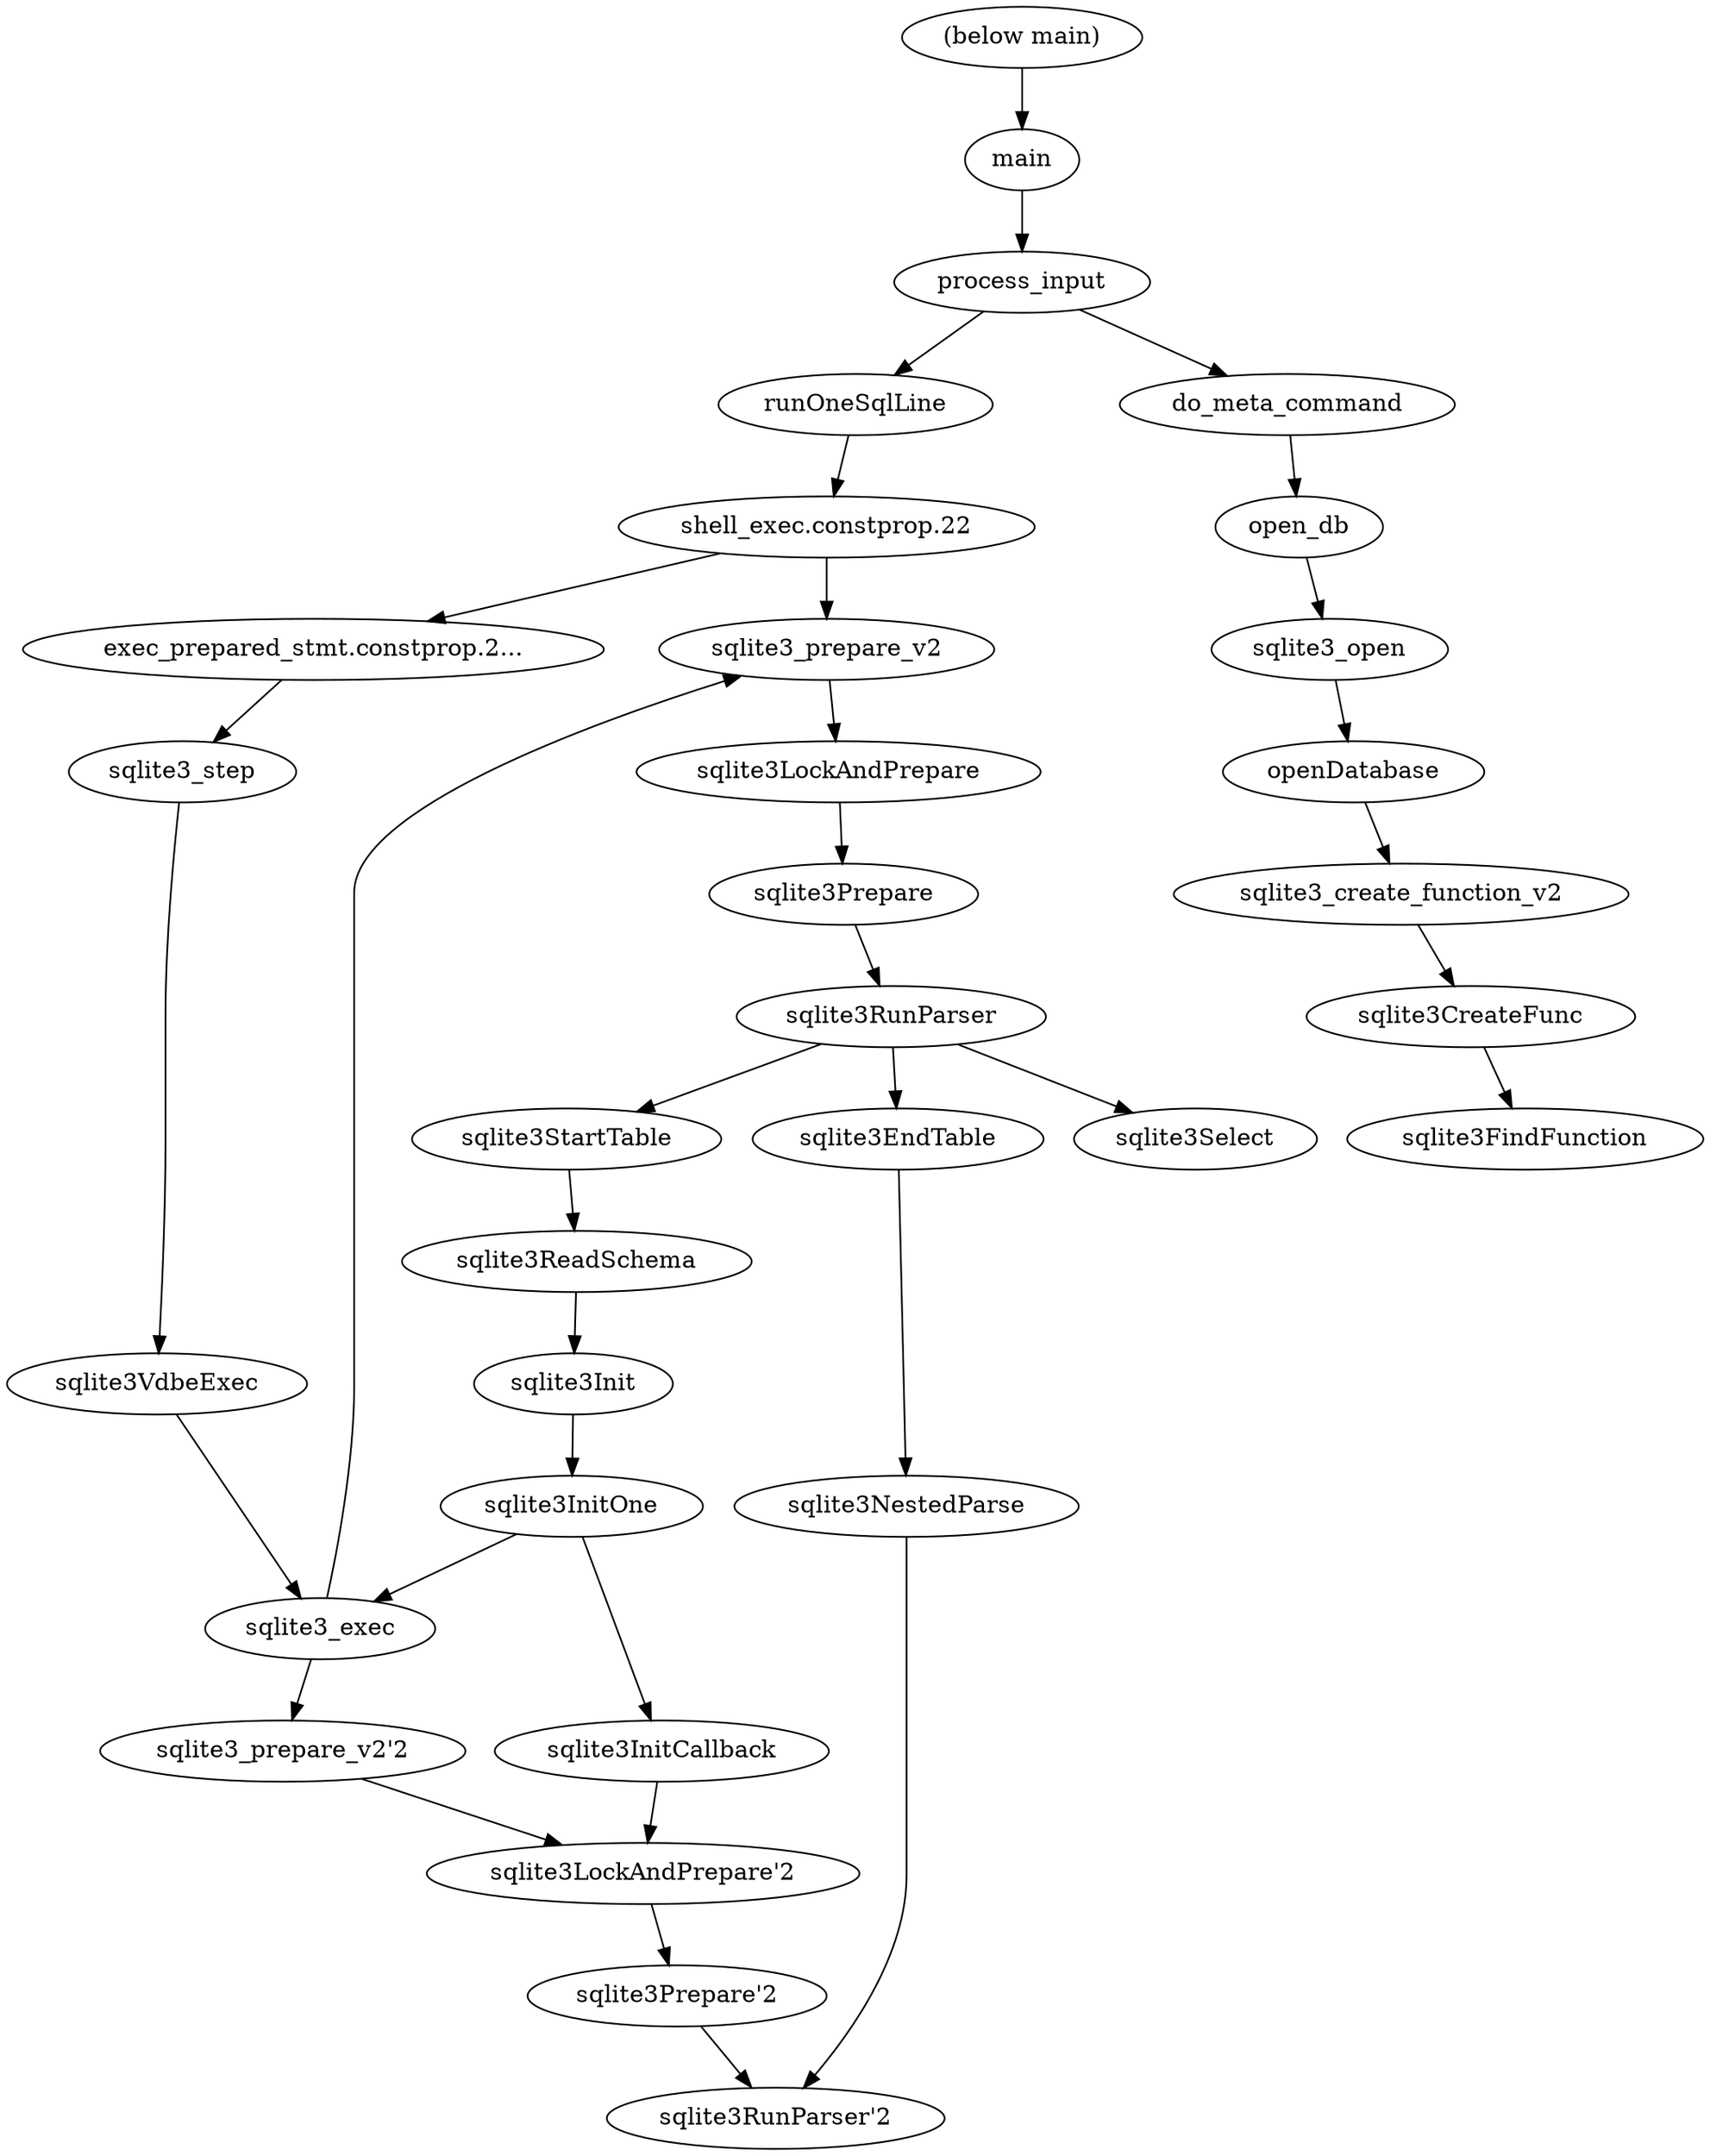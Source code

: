 digraph "callgraph" {
  F14e0b98 [label="openDatabase"];
  F14e2a78 [label="sqlite3VdbeExec"];
  F14e5948 [label="sqlite3_create_function_v2"];
  F14e79f8 [label="sqlite3StartTable"];
  F14e9348 [label="sqlite3ReadSchema"];
  F1517278 [label="sqlite3_exec"];
  F152c998 [label="sqlite3CreateFunc"];
  F152cf38 [label="sqlite3FindFunction"];
  F1547588 [label="sqlite3Init"];
  F1547958 [label="sqlite3InitOne"];
  F154e658 [label="sqlite3_prepare_v2"];
  F154eb38 [label="sqlite3_prepare_v2'2"];
  F154f518 [label="sqlite3_step"];
  F1550668 [label="sqlite3InitCallback"];
  F1557db8 [label="main"];
  F15595a8 [label="process_input"];
  F15989d8 [label="sqlite3Prepare"];
  F15990f8 [label="sqlite3RunParser"];
  F1599c38 [label="sqlite3Prepare'2"];
  F159a478 [label="sqlite3RunParser'2"];
  F15bb858 [label="sqlite3_open"];
  F15c1b68 [label="sqlite3LockAndPrepare"];
  F15c2078 [label="sqlite3LockAndPrepare'2"];
  F15c9588 [label="sqlite3NestedParse"];
  F15f2828 [label="sqlite3EndTable"];
  F16294e8 [label="sqlite3Select"];
  F167c038 [label="open_db"];
  F167cd08 [label="runOneSqlLine"];
  F167d3e8 [label="shell_exec.constprop.22"];
  F167ddd8 [label="exec_prepared_stmt.constprop.2..."];
  F169f728 [label="do_meta_command"];
  F1714ab8 [label="(below main)"];
  F14e0b98 -> F14e5948 [weight=2];
  F14e2a78 -> F1517278 [weight=2];
  F14e5948 -> F152c998 [weight=2];
  F14e79f8 -> F14e9348 [weight=2];
  F14e9348 -> F1547588 [weight=2];
  F1517278 -> F154e658 [weight=2];
  F1517278 -> F154eb38 [weight=2];
  F152c998 -> F152cf38 [weight=2];
  F1547588 -> F1547958 [weight=2];
  F1547958 -> F1517278 [weight=2];
  F1547958 -> F1550668 [weight=2];
  F154e658 -> F15c1b68 [weight=2];
  F154eb38 -> F15c2078 [weight=2];
  F154f518 -> F14e2a78 [weight=2];
  F1550668 -> F15c2078 [weight=2];
  F1557db8 -> F15595a8 [weight=2];
  F15595a8 -> F167cd08 [weight=2];
  F15595a8 -> F169f728 [weight=2];
  F15989d8 -> F15990f8 [weight=2];
  F15990f8 -> F14e79f8 [weight=2];
  F15990f8 -> F15f2828 [weight=2];
  F15990f8 -> F16294e8 [weight=2];
  F1599c38 -> F159a478 [weight=2];
  F15bb858 -> F14e0b98 [weight=2];
  F15c1b68 -> F15989d8 [weight=2];
  F15c2078 -> F1599c38 [weight=2];
  F15c9588 -> F159a478 [weight=2];
  F15f2828 -> F15c9588 [weight=2];
  F167c038 -> F15bb858 [weight=2];
  F167cd08 -> F167d3e8 [weight=2];
  F167d3e8 -> F154e658 [weight=2];
  F167d3e8 -> F167ddd8 [weight=2];
  F167ddd8 -> F154f518 [weight=2];
  F169f728 -> F167c038 [weight=2];
  F1714ab8 -> F1557db8 [weight=2];
}
